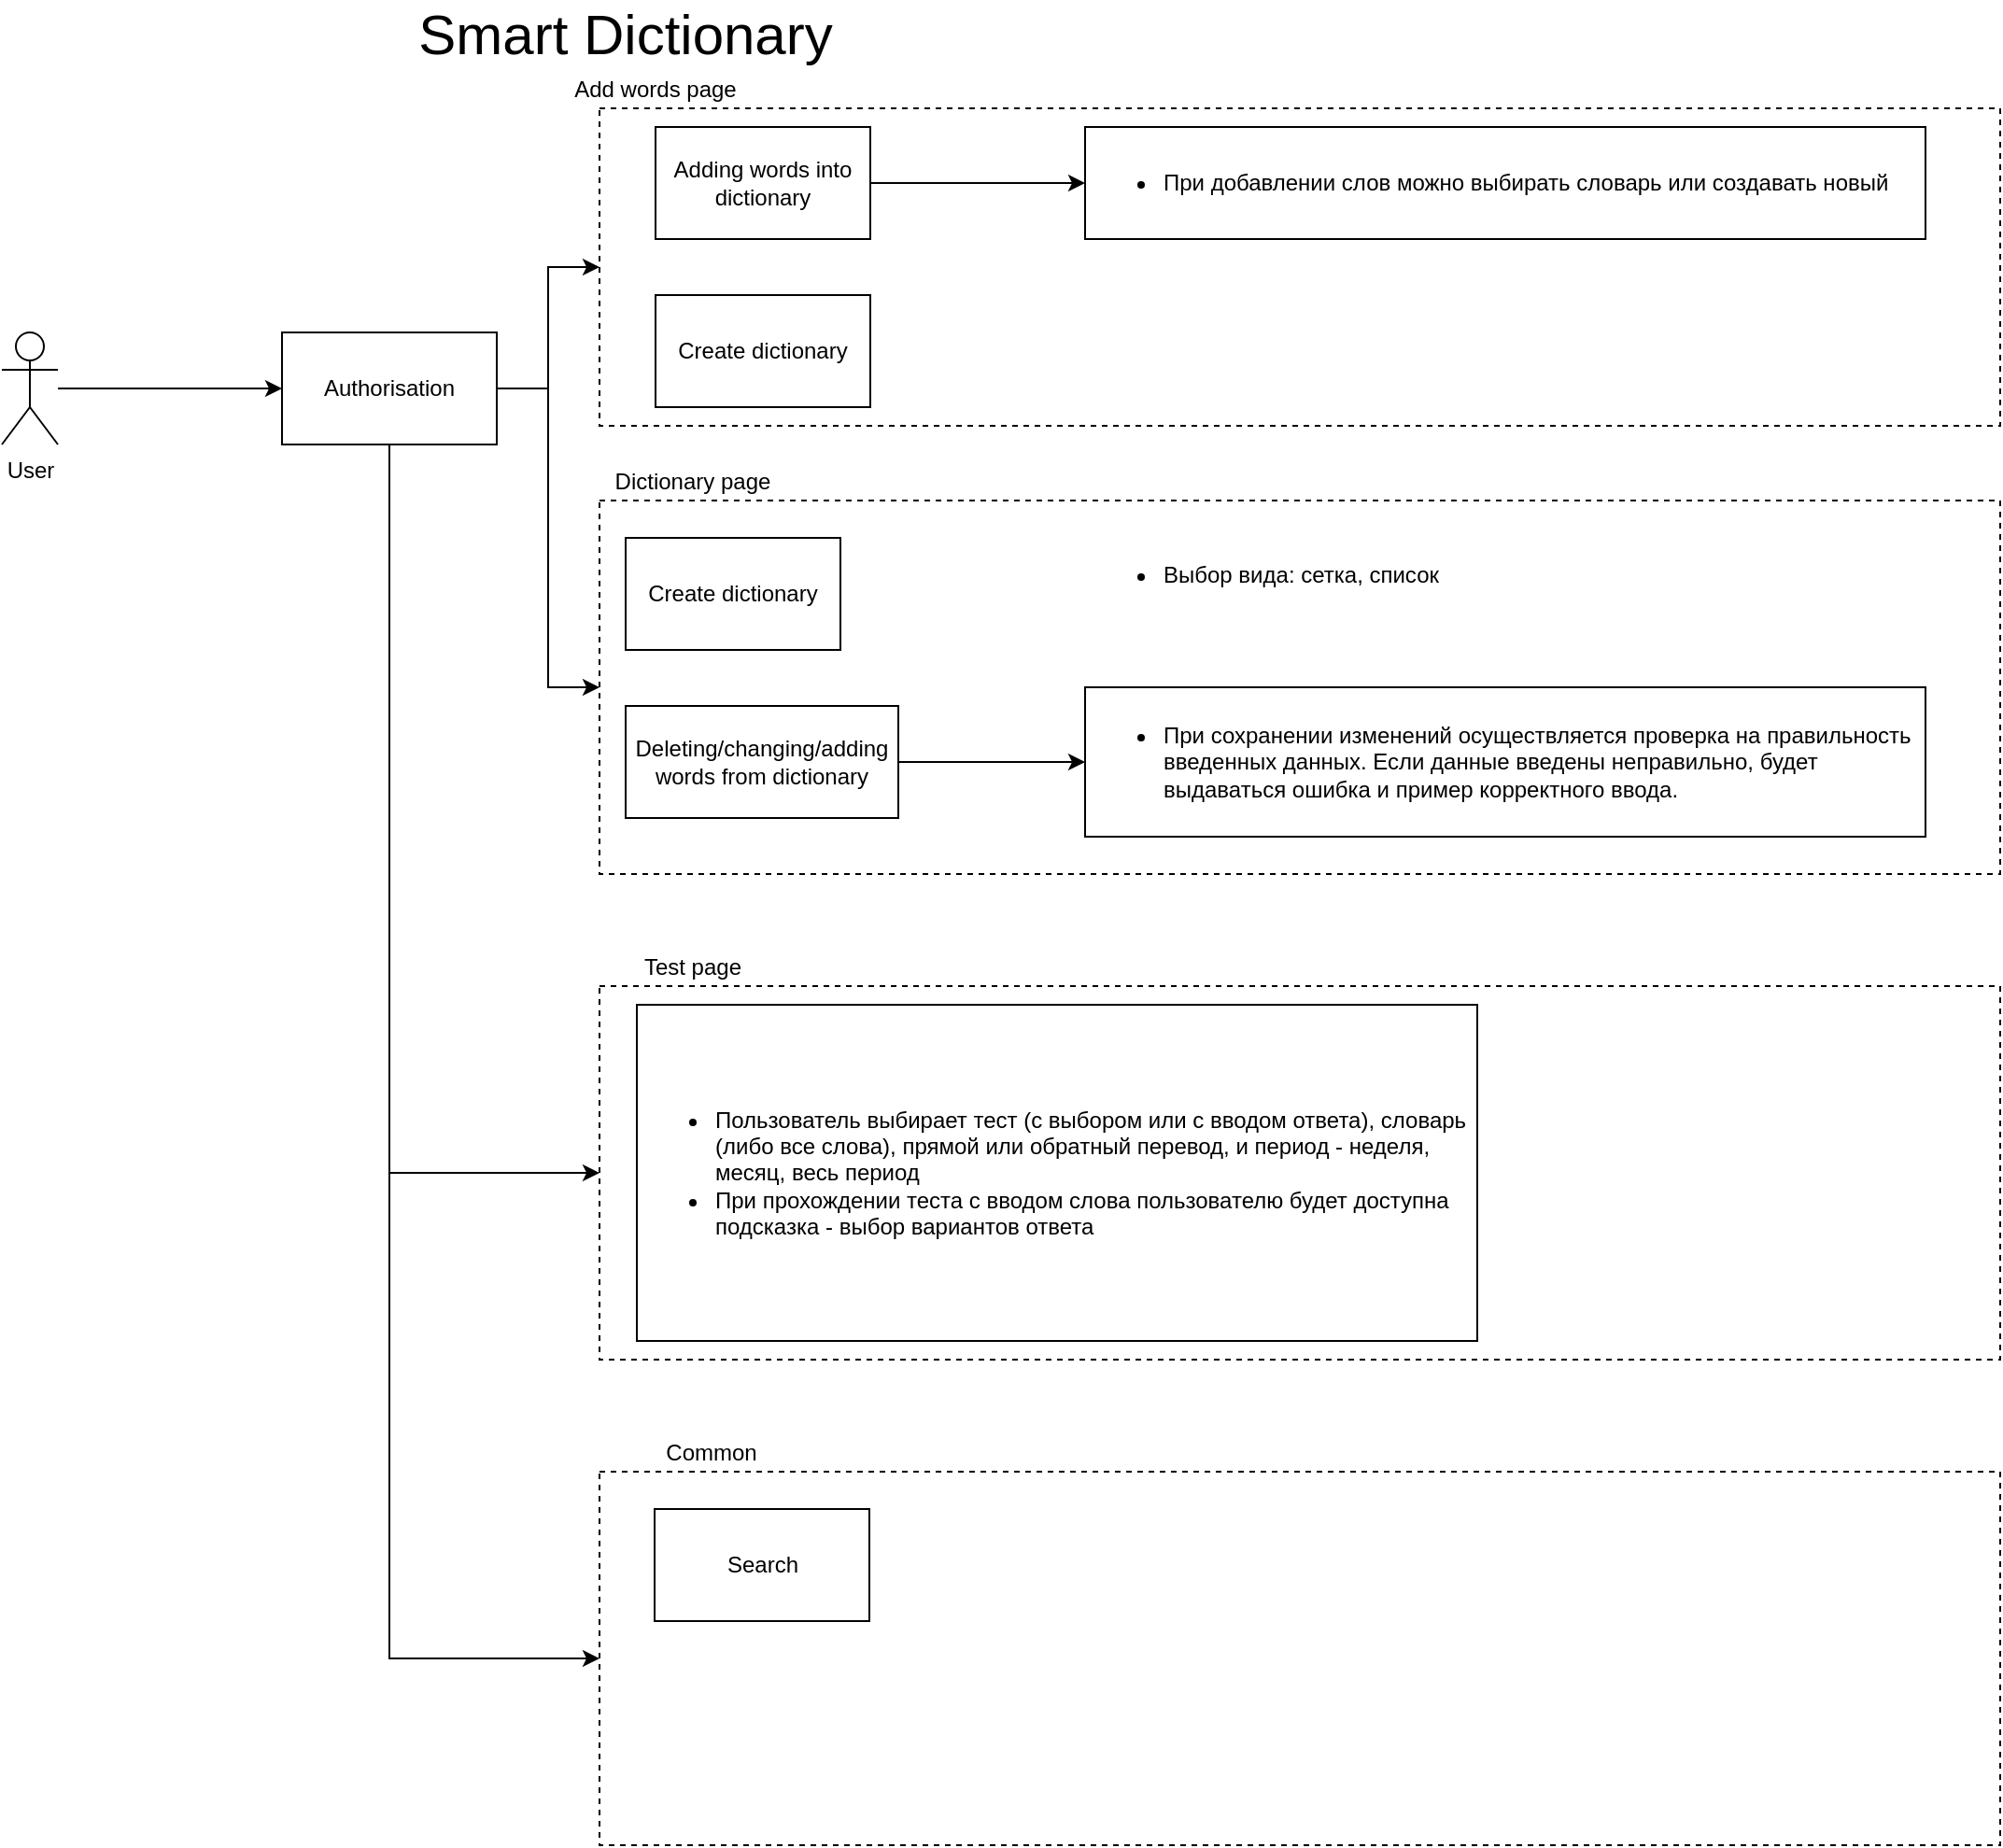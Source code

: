 <mxfile version="12.6.5" type="device"><diagram id="Njgcikil7boJWGg6D1TM" name="Page-1"><mxGraphModel dx="1038" dy="616" grid="1" gridSize="10" guides="1" tooltips="1" connect="1" arrows="1" fold="1" page="1" pageScale="1" pageWidth="827" pageHeight="1169" math="0" shadow="0"><root><mxCell id="0"/><mxCell id="1" parent="0"/><mxCell id="k8gdhawtJF7aH9cu268M-2" value="" style="rounded=0;whiteSpace=wrap;html=1;fontSize=12;align=left;fillColor=none;dashed=1;" vertex="1" parent="1"><mxGeometry x="400" y="800" width="750" height="200" as="geometry"/></mxCell><mxCell id="XOq4vrEaMi7wpXJMEp94-25" value="" style="rounded=0;whiteSpace=wrap;html=1;fontSize=12;align=left;fillColor=none;dashed=1;" parent="1" vertex="1"><mxGeometry x="400" y="280" width="750" height="200" as="geometry"/></mxCell><mxCell id="XOq4vrEaMi7wpXJMEp94-17" value="" style="rounded=0;whiteSpace=wrap;html=1;fontSize=12;align=left;fillColor=none;dashed=1;" parent="1" vertex="1"><mxGeometry x="400" y="70" width="750" height="170" as="geometry"/></mxCell><mxCell id="XOq4vrEaMi7wpXJMEp94-3" style="edgeStyle=orthogonalEdgeStyle;rounded=0;orthogonalLoop=1;jettySize=auto;html=1;" parent="1" source="XOq4vrEaMi7wpXJMEp94-1" target="XOq4vrEaMi7wpXJMEp94-2" edge="1"><mxGeometry relative="1" as="geometry"/></mxCell><mxCell id="XOq4vrEaMi7wpXJMEp94-1" value="User" style="shape=umlActor;verticalLabelPosition=bottom;labelBackgroundColor=#ffffff;verticalAlign=top;html=1;outlineConnect=0;" parent="1" vertex="1"><mxGeometry x="80" y="190" width="30" height="60" as="geometry"/></mxCell><mxCell id="XOq4vrEaMi7wpXJMEp94-32" style="edgeStyle=orthogonalEdgeStyle;rounded=0;orthogonalLoop=1;jettySize=auto;html=1;entryX=0;entryY=0.5;entryDx=0;entryDy=0;fontSize=12;" parent="1" source="XOq4vrEaMi7wpXJMEp94-2" target="XOq4vrEaMi7wpXJMEp94-17" edge="1"><mxGeometry relative="1" as="geometry"/></mxCell><mxCell id="XOq4vrEaMi7wpXJMEp94-33" style="edgeStyle=orthogonalEdgeStyle;rounded=0;orthogonalLoop=1;jettySize=auto;html=1;entryX=0;entryY=0.5;entryDx=0;entryDy=0;fontSize=12;" parent="1" source="XOq4vrEaMi7wpXJMEp94-2" target="XOq4vrEaMi7wpXJMEp94-25" edge="1"><mxGeometry relative="1" as="geometry"/></mxCell><mxCell id="XOq4vrEaMi7wpXJMEp94-38" style="edgeStyle=orthogonalEdgeStyle;rounded=0;orthogonalLoop=1;jettySize=auto;html=1;fontSize=12;" parent="1" source="XOq4vrEaMi7wpXJMEp94-2" target="XOq4vrEaMi7wpXJMEp94-34" edge="1"><mxGeometry relative="1" as="geometry"><Array as="points"><mxPoint x="287" y="640"/></Array></mxGeometry></mxCell><mxCell id="k8gdhawtJF7aH9cu268M-4" style="edgeStyle=orthogonalEdgeStyle;rounded=0;orthogonalLoop=1;jettySize=auto;html=1;entryX=0;entryY=0.5;entryDx=0;entryDy=0;" edge="1" parent="1" source="XOq4vrEaMi7wpXJMEp94-2" target="k8gdhawtJF7aH9cu268M-2"><mxGeometry relative="1" as="geometry"><Array as="points"><mxPoint x="288" y="900"/></Array></mxGeometry></mxCell><mxCell id="XOq4vrEaMi7wpXJMEp94-2" value="Authorisation" style="rounded=0;whiteSpace=wrap;html=1;" parent="1" vertex="1"><mxGeometry x="230" y="190" width="115" height="60" as="geometry"/></mxCell><mxCell id="XOq4vrEaMi7wpXJMEp94-14" style="edgeStyle=orthogonalEdgeStyle;rounded=0;orthogonalLoop=1;jettySize=auto;html=1;fontSize=30;" parent="1" source="XOq4vrEaMi7wpXJMEp94-4" target="XOq4vrEaMi7wpXJMEp94-16" edge="1"><mxGeometry relative="1" as="geometry"><mxPoint x="650" y="80" as="targetPoint"/></mxGeometry></mxCell><mxCell id="XOq4vrEaMi7wpXJMEp94-4" value="Adding words into dictionary" style="rounded=0;whiteSpace=wrap;html=1;" parent="1" vertex="1"><mxGeometry x="430" y="80" width="115" height="60" as="geometry"/></mxCell><mxCell id="XOq4vrEaMi7wpXJMEp94-5" value="Smart Dictionary" style="text;html=1;strokeColor=none;fillColor=none;align=center;verticalAlign=middle;whiteSpace=wrap;rounded=0;fontSize=30;" parent="1" vertex="1"><mxGeometry x="274" y="20" width="280" height="20" as="geometry"/></mxCell><mxCell id="XOq4vrEaMi7wpXJMEp94-31" style="edgeStyle=orthogonalEdgeStyle;rounded=0;orthogonalLoop=1;jettySize=auto;html=1;fontSize=12;" parent="1" source="XOq4vrEaMi7wpXJMEp94-7" target="XOq4vrEaMi7wpXJMEp94-30" edge="1"><mxGeometry relative="1" as="geometry"/></mxCell><mxCell id="XOq4vrEaMi7wpXJMEp94-7" value="Deleting/changing/adding words from dictionary" style="rounded=0;whiteSpace=wrap;html=1;" parent="1" vertex="1"><mxGeometry x="414" y="390" width="146" height="60" as="geometry"/></mxCell><mxCell id="XOq4vrEaMi7wpXJMEp94-16" value="&lt;ul style=&quot;font-size: 12px;&quot;&gt;&lt;li style=&quot;font-size: 12px;&quot;&gt;При добавлении слов можно выбирать словарь или создавать новый&lt;/li&gt;&lt;/ul&gt;" style="text;html=1;strokeColor=#000000;fillColor=none;align=left;verticalAlign=middle;whiteSpace=wrap;rounded=0;fontSize=12;" parent="1" vertex="1"><mxGeometry x="660" y="80" width="450" height="60" as="geometry"/></mxCell><mxCell id="XOq4vrEaMi7wpXJMEp94-18" value="Add words page" style="text;html=1;strokeColor=none;fillColor=none;align=center;verticalAlign=middle;whiteSpace=wrap;rounded=0;dashed=1;fontSize=12;" parent="1" vertex="1"><mxGeometry x="370" y="50" width="120" height="20" as="geometry"/></mxCell><mxCell id="XOq4vrEaMi7wpXJMEp94-19" value="Create dictionary" style="rounded=0;whiteSpace=wrap;html=1;" parent="1" vertex="1"><mxGeometry x="414" y="300" width="115" height="60" as="geometry"/></mxCell><mxCell id="XOq4vrEaMi7wpXJMEp94-23" value="Create dictionary" style="rounded=0;whiteSpace=wrap;html=1;" parent="1" vertex="1"><mxGeometry x="430" y="170" width="115" height="60" as="geometry"/></mxCell><mxCell id="XOq4vrEaMi7wpXJMEp94-26" value="Dictionary page" style="text;html=1;strokeColor=none;fillColor=none;align=center;verticalAlign=middle;whiteSpace=wrap;rounded=0;dashed=1;fontSize=12;" parent="1" vertex="1"><mxGeometry x="390" y="260" width="120" height="20" as="geometry"/></mxCell><mxCell id="XOq4vrEaMi7wpXJMEp94-29" value="&lt;ul style=&quot;font-size: 12px&quot;&gt;&lt;li style=&quot;font-size: 12px&quot;&gt;Выбор вида: сетка, список&lt;/li&gt;&lt;/ul&gt;" style="text;html=1;strokeColor=none;fillColor=none;align=left;verticalAlign=middle;whiteSpace=wrap;rounded=0;fontSize=12;" parent="1" vertex="1"><mxGeometry x="660" y="280" width="450" height="80" as="geometry"/></mxCell><mxCell id="XOq4vrEaMi7wpXJMEp94-30" value="&lt;ul style=&quot;font-size: 12px&quot;&gt;&lt;li style=&quot;font-size: 12px&quot;&gt;При сохранении изменений осуществляется проверка на правильность введенных данных. Если данные введены неправильно, будет выдаваться ошибка и пример корректного ввода.&lt;/li&gt;&lt;/ul&gt;" style="text;html=1;strokeColor=#000000;fillColor=none;align=left;verticalAlign=middle;whiteSpace=wrap;rounded=0;fontSize=12;" parent="1" vertex="1"><mxGeometry x="660" y="380" width="450" height="80" as="geometry"/></mxCell><mxCell id="XOq4vrEaMi7wpXJMEp94-34" value="" style="rounded=0;whiteSpace=wrap;html=1;fontSize=12;align=left;fillColor=none;dashed=1;" parent="1" vertex="1"><mxGeometry x="400" y="540" width="750" height="200" as="geometry"/></mxCell><mxCell id="XOq4vrEaMi7wpXJMEp94-35" value="Test page" style="text;html=1;strokeColor=none;fillColor=none;align=center;verticalAlign=middle;whiteSpace=wrap;rounded=0;dashed=1;fontSize=12;" parent="1" vertex="1"><mxGeometry x="390" y="520" width="120" height="20" as="geometry"/></mxCell><mxCell id="XOq4vrEaMi7wpXJMEp94-39" value="&lt;ul style=&quot;font-size: 12px&quot;&gt;&lt;li style=&quot;font-size: 12px&quot;&gt;Пользователь выбирает тест (с выбором или с вводом ответа), словарь (либо все слова), прямой или обратный перевод, и период - неделя, месяц, весь период&lt;/li&gt;&lt;li style=&quot;font-size: 12px&quot;&gt;При прохождении теста с вводом слова пользователю будет доступна подсказка - выбор вариантов ответа&lt;/li&gt;&lt;/ul&gt;" style="text;html=1;strokeColor=#000000;fillColor=none;align=left;verticalAlign=middle;whiteSpace=wrap;rounded=0;fontSize=12;" parent="1" vertex="1"><mxGeometry x="420" y="550" width="450" height="180" as="geometry"/></mxCell><mxCell id="k8gdhawtJF7aH9cu268M-1" value="Search&lt;br&gt;" style="rounded=0;whiteSpace=wrap;html=1;" vertex="1" parent="1"><mxGeometry x="429.5" y="820" width="115" height="60" as="geometry"/></mxCell><mxCell id="k8gdhawtJF7aH9cu268M-3" value="Common" style="text;html=1;strokeColor=none;fillColor=none;align=center;verticalAlign=middle;whiteSpace=wrap;rounded=0;dashed=1;fontSize=12;" vertex="1" parent="1"><mxGeometry x="400" y="780" width="120" height="20" as="geometry"/></mxCell></root></mxGraphModel></diagram></mxfile>